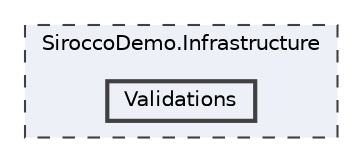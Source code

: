digraph "SiroccoDemo.Infrastructure/Validations"
{
 // LATEX_PDF_SIZE
  bgcolor="transparent";
  edge [fontname=Helvetica,fontsize=10,labelfontname=Helvetica,labelfontsize=10];
  node [fontname=Helvetica,fontsize=10,shape=box,height=0.2,width=0.4];
  compound=true
  subgraph clusterdir_0505c470e76dffc5e353dd24c49e3aa3 {
    graph [ bgcolor="#edf0f7", pencolor="grey25", label="SiroccoDemo.Infrastructure", fontname=Helvetica,fontsize=10 style="filled,dashed", URL="dir_0505c470e76dffc5e353dd24c49e3aa3.html",tooltip=""]
  dir_2887b83f8b59bfeca41b818f05d9a099 [label="Validations", fillcolor="#edf0f7", color="grey25", style="filled,bold", URL="dir_2887b83f8b59bfeca41b818f05d9a099.html",tooltip=""];
  }
}
